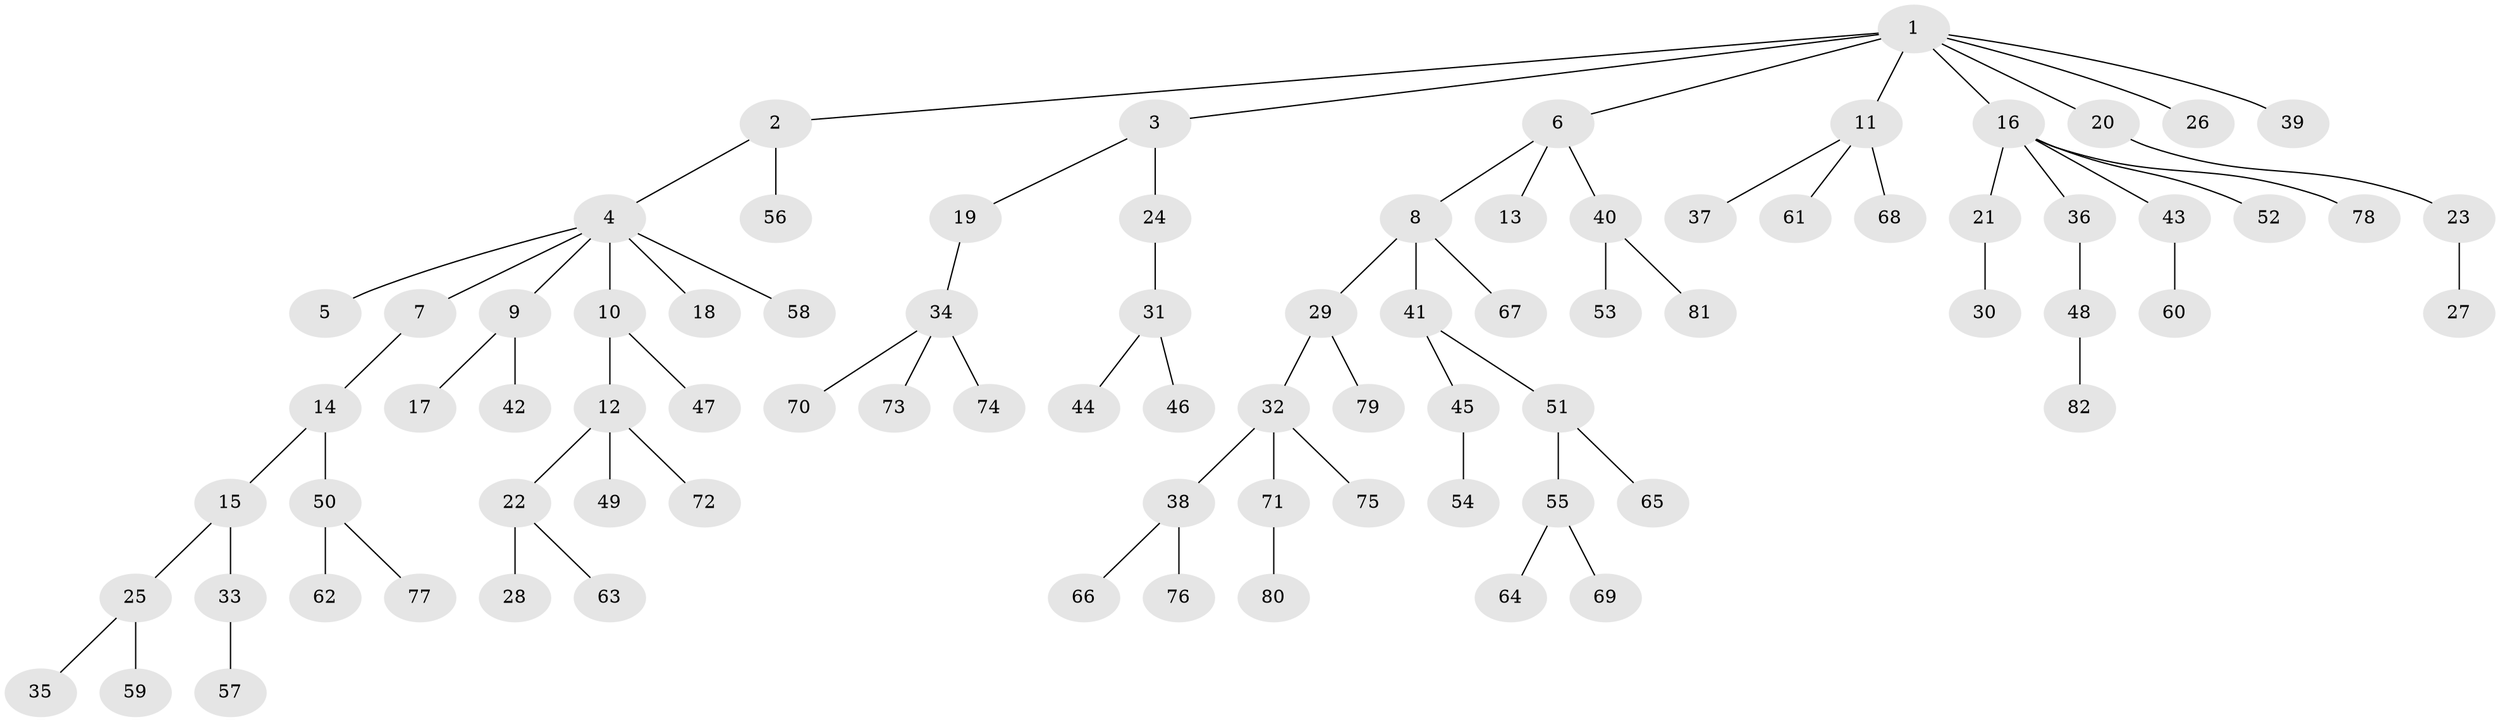 // Generated by graph-tools (version 1.1) at 2025/52/03/09/25 04:52:21]
// undirected, 82 vertices, 81 edges
graph export_dot {
graph [start="1"]
  node [color=gray90,style=filled];
  1;
  2;
  3;
  4;
  5;
  6;
  7;
  8;
  9;
  10;
  11;
  12;
  13;
  14;
  15;
  16;
  17;
  18;
  19;
  20;
  21;
  22;
  23;
  24;
  25;
  26;
  27;
  28;
  29;
  30;
  31;
  32;
  33;
  34;
  35;
  36;
  37;
  38;
  39;
  40;
  41;
  42;
  43;
  44;
  45;
  46;
  47;
  48;
  49;
  50;
  51;
  52;
  53;
  54;
  55;
  56;
  57;
  58;
  59;
  60;
  61;
  62;
  63;
  64;
  65;
  66;
  67;
  68;
  69;
  70;
  71;
  72;
  73;
  74;
  75;
  76;
  77;
  78;
  79;
  80;
  81;
  82;
  1 -- 2;
  1 -- 3;
  1 -- 6;
  1 -- 11;
  1 -- 16;
  1 -- 20;
  1 -- 26;
  1 -- 39;
  2 -- 4;
  2 -- 56;
  3 -- 19;
  3 -- 24;
  4 -- 5;
  4 -- 7;
  4 -- 9;
  4 -- 10;
  4 -- 18;
  4 -- 58;
  6 -- 8;
  6 -- 13;
  6 -- 40;
  7 -- 14;
  8 -- 29;
  8 -- 41;
  8 -- 67;
  9 -- 17;
  9 -- 42;
  10 -- 12;
  10 -- 47;
  11 -- 37;
  11 -- 61;
  11 -- 68;
  12 -- 22;
  12 -- 49;
  12 -- 72;
  14 -- 15;
  14 -- 50;
  15 -- 25;
  15 -- 33;
  16 -- 21;
  16 -- 36;
  16 -- 43;
  16 -- 52;
  16 -- 78;
  19 -- 34;
  20 -- 23;
  21 -- 30;
  22 -- 28;
  22 -- 63;
  23 -- 27;
  24 -- 31;
  25 -- 35;
  25 -- 59;
  29 -- 32;
  29 -- 79;
  31 -- 44;
  31 -- 46;
  32 -- 38;
  32 -- 71;
  32 -- 75;
  33 -- 57;
  34 -- 70;
  34 -- 73;
  34 -- 74;
  36 -- 48;
  38 -- 66;
  38 -- 76;
  40 -- 53;
  40 -- 81;
  41 -- 45;
  41 -- 51;
  43 -- 60;
  45 -- 54;
  48 -- 82;
  50 -- 62;
  50 -- 77;
  51 -- 55;
  51 -- 65;
  55 -- 64;
  55 -- 69;
  71 -- 80;
}
